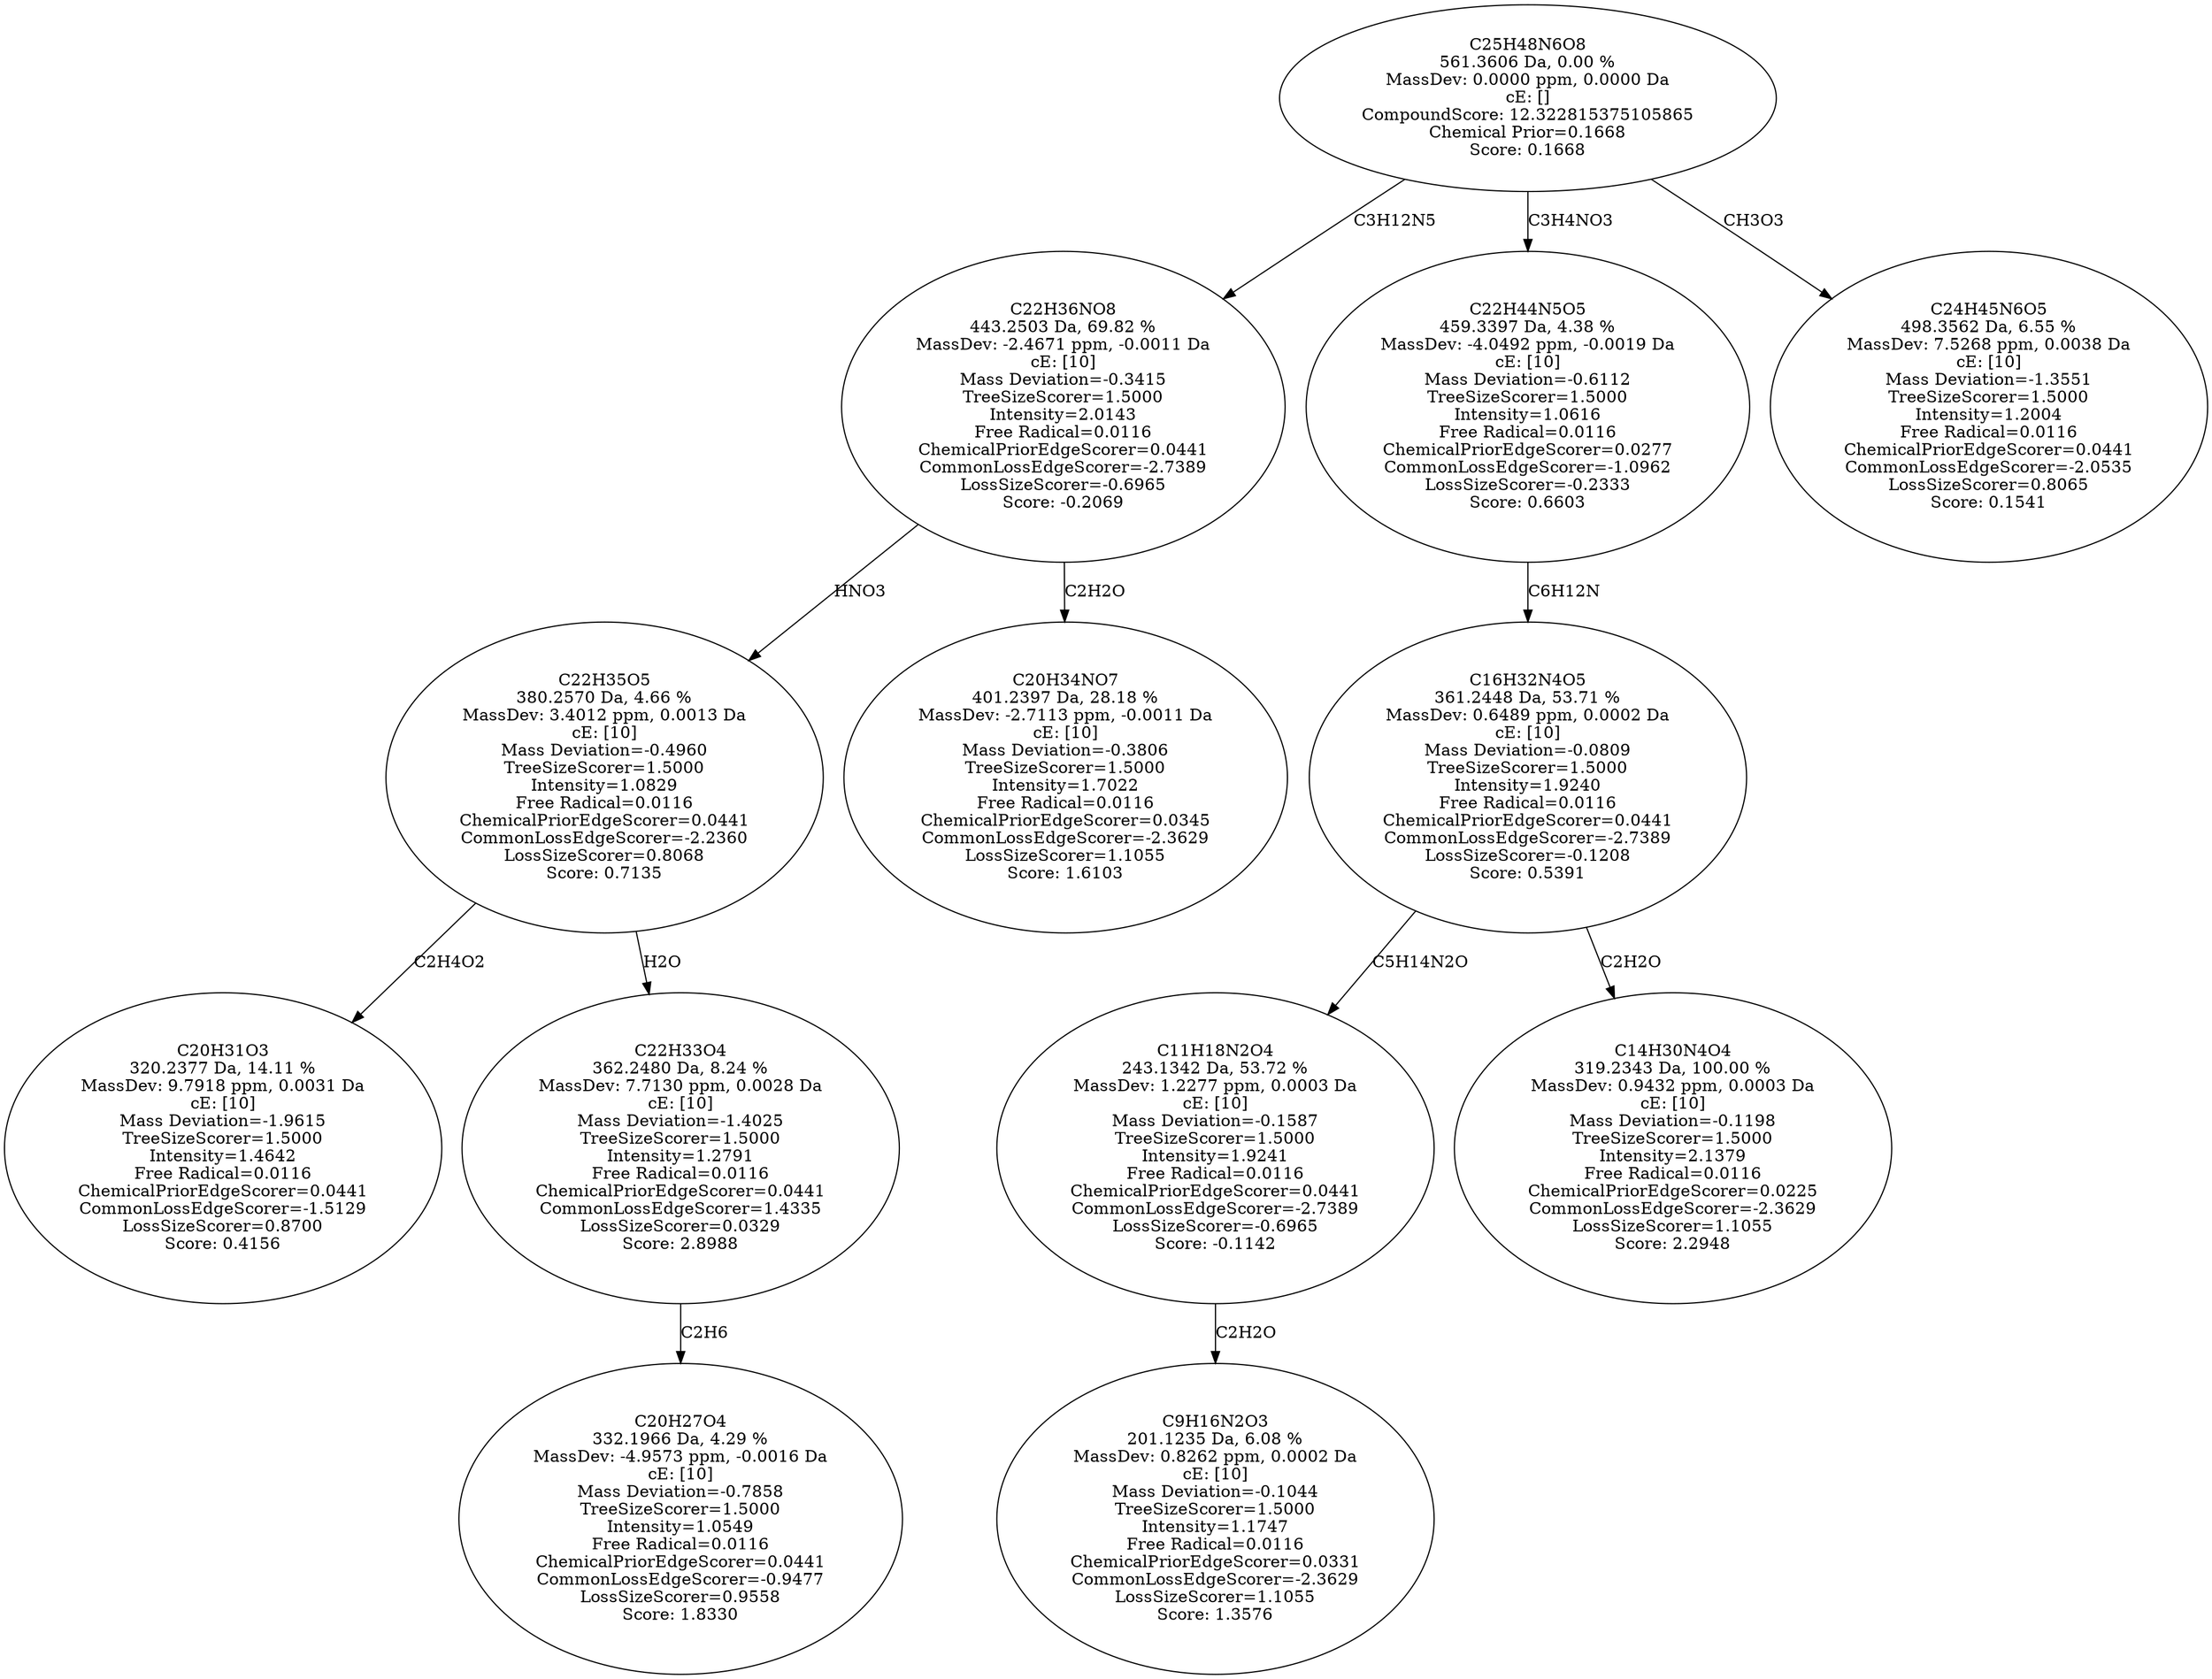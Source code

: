 strict digraph {
v1 [label="C20H31O3\n320.2377 Da, 14.11 %\nMassDev: 9.7918 ppm, 0.0031 Da\ncE: [10]\nMass Deviation=-1.9615\nTreeSizeScorer=1.5000\nIntensity=1.4642\nFree Radical=0.0116\nChemicalPriorEdgeScorer=0.0441\nCommonLossEdgeScorer=-1.5129\nLossSizeScorer=0.8700\nScore: 0.4156"];
v2 [label="C20H27O4\n332.1966 Da, 4.29 %\nMassDev: -4.9573 ppm, -0.0016 Da\ncE: [10]\nMass Deviation=-0.7858\nTreeSizeScorer=1.5000\nIntensity=1.0549\nFree Radical=0.0116\nChemicalPriorEdgeScorer=0.0441\nCommonLossEdgeScorer=-0.9477\nLossSizeScorer=0.9558\nScore: 1.8330"];
v3 [label="C22H33O4\n362.2480 Da, 8.24 %\nMassDev: 7.7130 ppm, 0.0028 Da\ncE: [10]\nMass Deviation=-1.4025\nTreeSizeScorer=1.5000\nIntensity=1.2791\nFree Radical=0.0116\nChemicalPriorEdgeScorer=0.0441\nCommonLossEdgeScorer=1.4335\nLossSizeScorer=0.0329\nScore: 2.8988"];
v4 [label="C22H35O5\n380.2570 Da, 4.66 %\nMassDev: 3.4012 ppm, 0.0013 Da\ncE: [10]\nMass Deviation=-0.4960\nTreeSizeScorer=1.5000\nIntensity=1.0829\nFree Radical=0.0116\nChemicalPriorEdgeScorer=0.0441\nCommonLossEdgeScorer=-2.2360\nLossSizeScorer=0.8068\nScore: 0.7135"];
v5 [label="C20H34NO7\n401.2397 Da, 28.18 %\nMassDev: -2.7113 ppm, -0.0011 Da\ncE: [10]\nMass Deviation=-0.3806\nTreeSizeScorer=1.5000\nIntensity=1.7022\nFree Radical=0.0116\nChemicalPriorEdgeScorer=0.0345\nCommonLossEdgeScorer=-2.3629\nLossSizeScorer=1.1055\nScore: 1.6103"];
v6 [label="C22H36NO8\n443.2503 Da, 69.82 %\nMassDev: -2.4671 ppm, -0.0011 Da\ncE: [10]\nMass Deviation=-0.3415\nTreeSizeScorer=1.5000\nIntensity=2.0143\nFree Radical=0.0116\nChemicalPriorEdgeScorer=0.0441\nCommonLossEdgeScorer=-2.7389\nLossSizeScorer=-0.6965\nScore: -0.2069"];
v7 [label="C9H16N2O3\n201.1235 Da, 6.08 %\nMassDev: 0.8262 ppm, 0.0002 Da\ncE: [10]\nMass Deviation=-0.1044\nTreeSizeScorer=1.5000\nIntensity=1.1747\nFree Radical=0.0116\nChemicalPriorEdgeScorer=0.0331\nCommonLossEdgeScorer=-2.3629\nLossSizeScorer=1.1055\nScore: 1.3576"];
v8 [label="C11H18N2O4\n243.1342 Da, 53.72 %\nMassDev: 1.2277 ppm, 0.0003 Da\ncE: [10]\nMass Deviation=-0.1587\nTreeSizeScorer=1.5000\nIntensity=1.9241\nFree Radical=0.0116\nChemicalPriorEdgeScorer=0.0441\nCommonLossEdgeScorer=-2.7389\nLossSizeScorer=-0.6965\nScore: -0.1142"];
v9 [label="C14H30N4O4\n319.2343 Da, 100.00 %\nMassDev: 0.9432 ppm, 0.0003 Da\ncE: [10]\nMass Deviation=-0.1198\nTreeSizeScorer=1.5000\nIntensity=2.1379\nFree Radical=0.0116\nChemicalPriorEdgeScorer=0.0225\nCommonLossEdgeScorer=-2.3629\nLossSizeScorer=1.1055\nScore: 2.2948"];
v10 [label="C16H32N4O5\n361.2448 Da, 53.71 %\nMassDev: 0.6489 ppm, 0.0002 Da\ncE: [10]\nMass Deviation=-0.0809\nTreeSizeScorer=1.5000\nIntensity=1.9240\nFree Radical=0.0116\nChemicalPriorEdgeScorer=0.0441\nCommonLossEdgeScorer=-2.7389\nLossSizeScorer=-0.1208\nScore: 0.5391"];
v11 [label="C22H44N5O5\n459.3397 Da, 4.38 %\nMassDev: -4.0492 ppm, -0.0019 Da\ncE: [10]\nMass Deviation=-0.6112\nTreeSizeScorer=1.5000\nIntensity=1.0616\nFree Radical=0.0116\nChemicalPriorEdgeScorer=0.0277\nCommonLossEdgeScorer=-1.0962\nLossSizeScorer=-0.2333\nScore: 0.6603"];
v12 [label="C24H45N6O5\n498.3562 Da, 6.55 %\nMassDev: 7.5268 ppm, 0.0038 Da\ncE: [10]\nMass Deviation=-1.3551\nTreeSizeScorer=1.5000\nIntensity=1.2004\nFree Radical=0.0116\nChemicalPriorEdgeScorer=0.0441\nCommonLossEdgeScorer=-2.0535\nLossSizeScorer=0.8065\nScore: 0.1541"];
v13 [label="C25H48N6O8\n561.3606 Da, 0.00 %\nMassDev: 0.0000 ppm, 0.0000 Da\ncE: []\nCompoundScore: 12.322815375105865\nChemical Prior=0.1668\nScore: 0.1668"];
v4 -> v1 [label="C2H4O2"];
v3 -> v2 [label="C2H6"];
v4 -> v3 [label="H2O"];
v6 -> v4 [label="HNO3"];
v6 -> v5 [label="C2H2O"];
v13 -> v6 [label="C3H12N5"];
v8 -> v7 [label="C2H2O"];
v10 -> v8 [label="C5H14N2O"];
v10 -> v9 [label="C2H2O"];
v11 -> v10 [label="C6H12N"];
v13 -> v11 [label="C3H4NO3"];
v13 -> v12 [label="CH3O3"];
}
